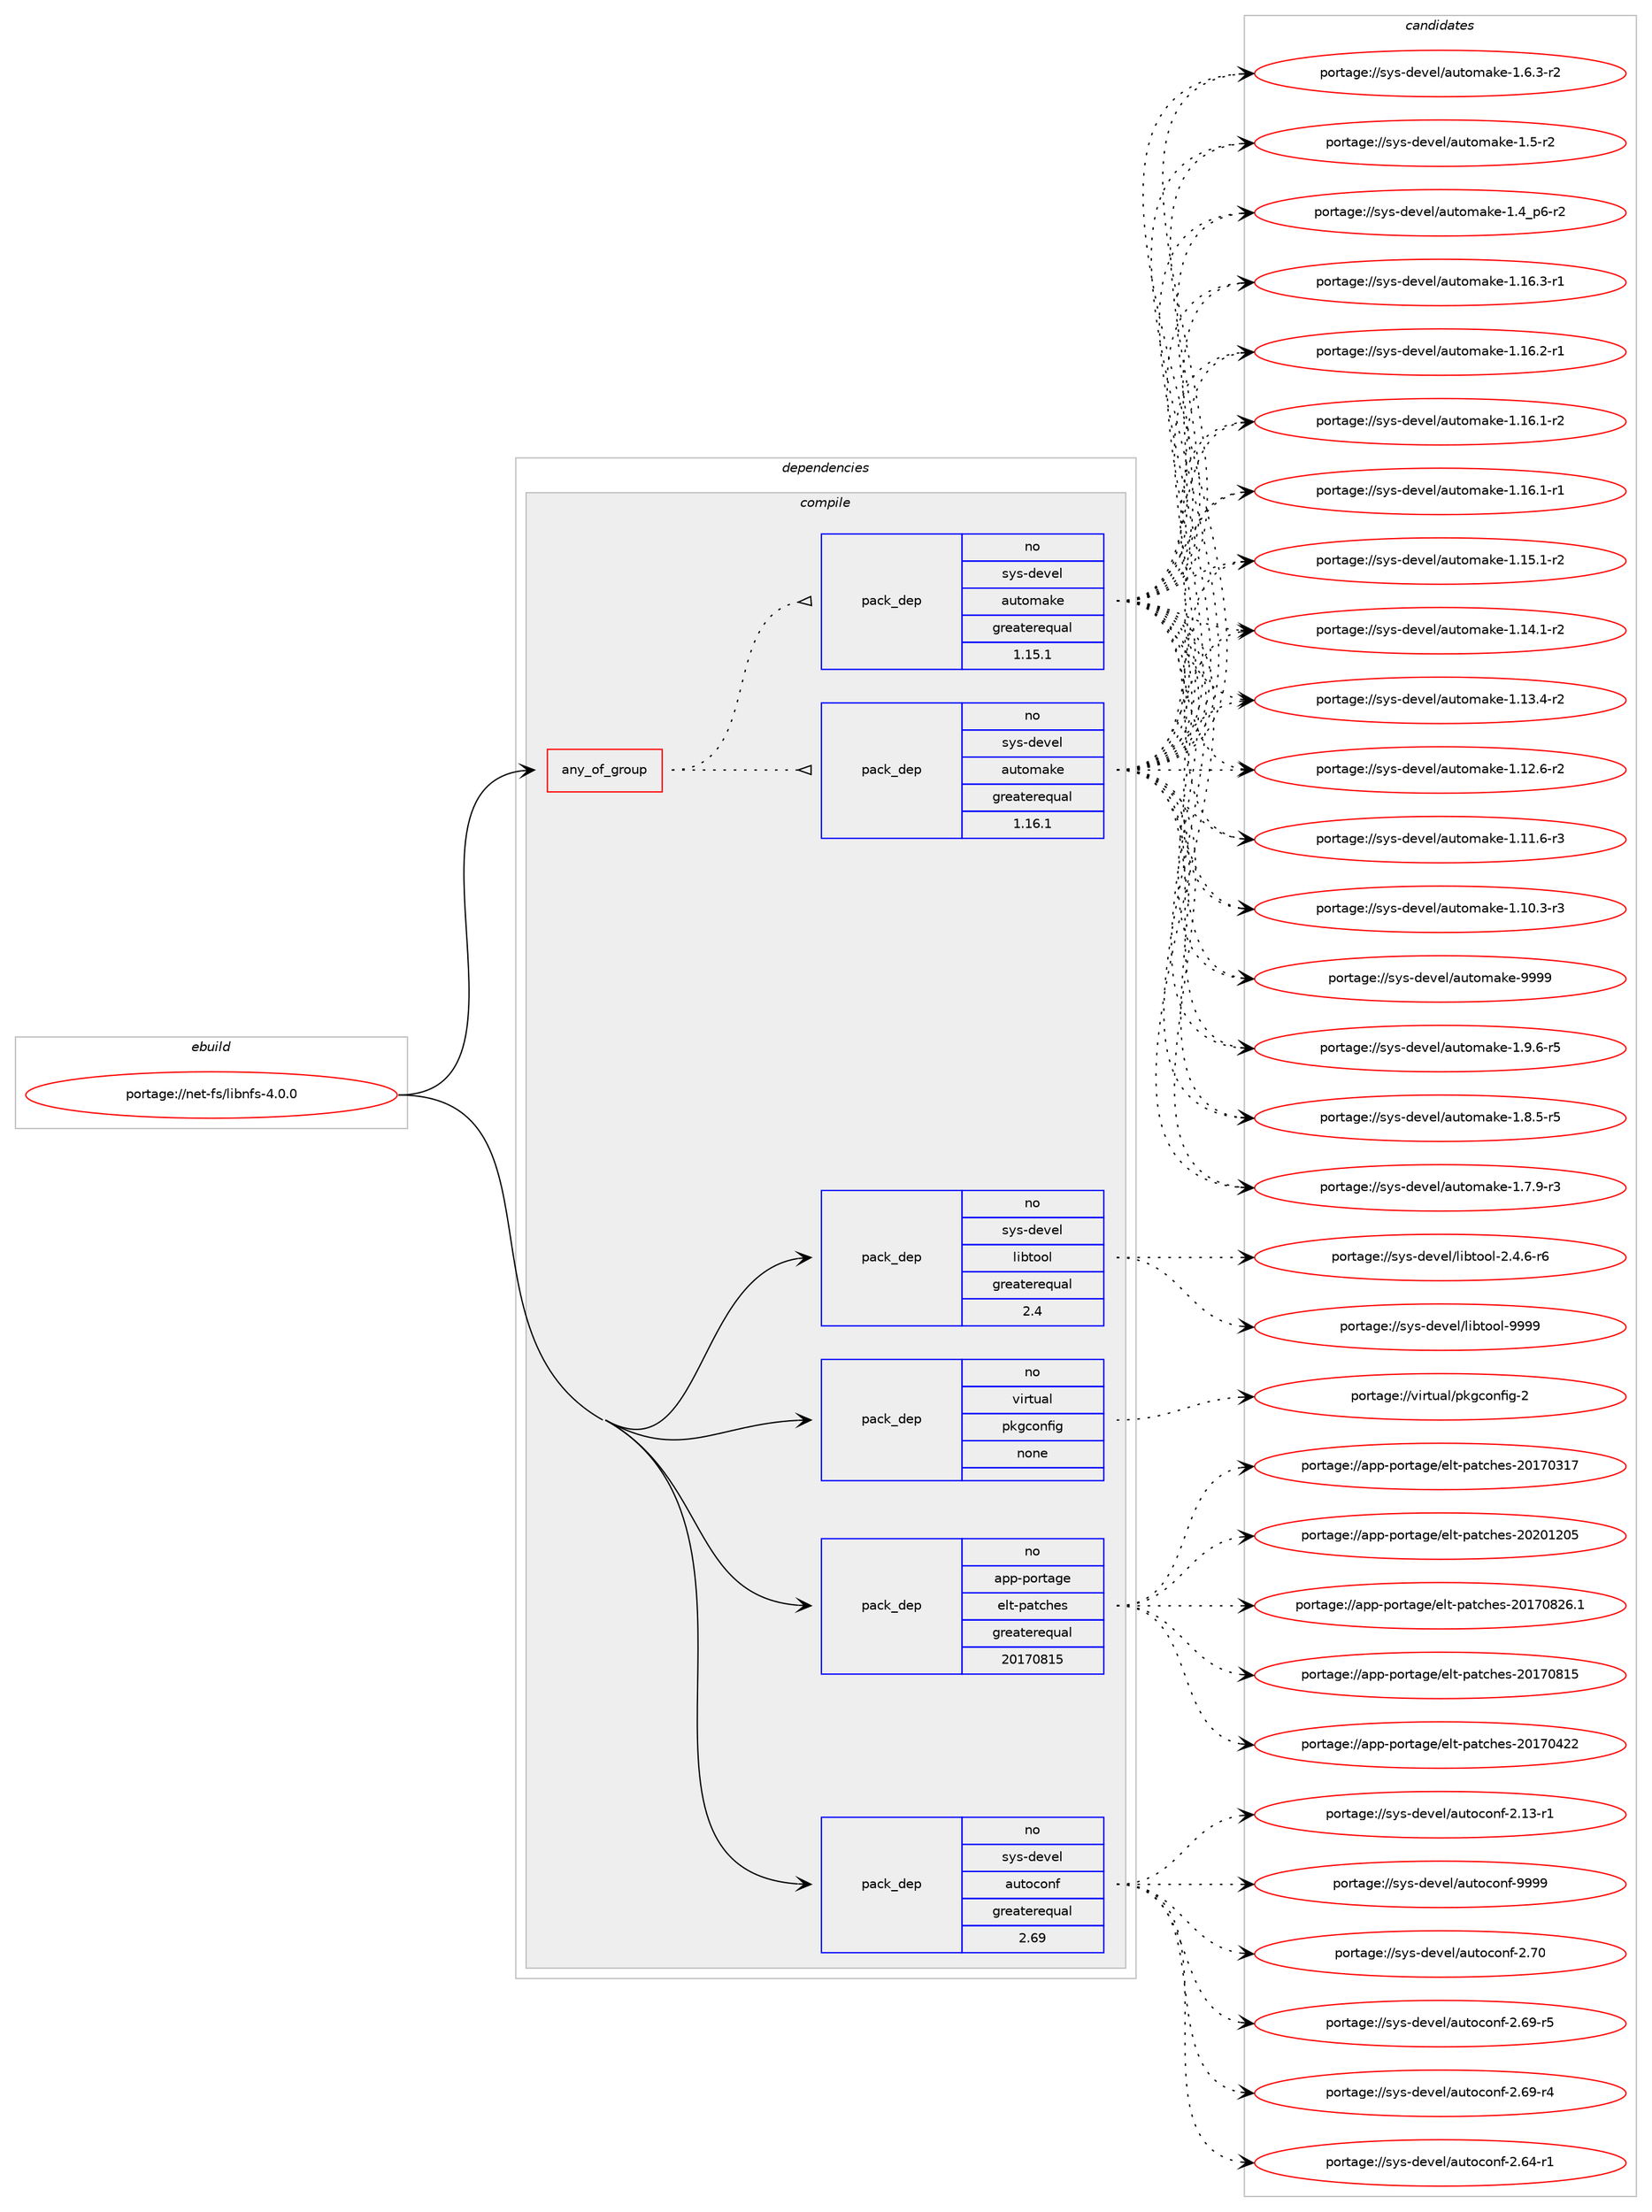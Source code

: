digraph prolog {

# *************
# Graph options
# *************

newrank=true;
concentrate=true;
compound=true;
graph [rankdir=LR,fontname=Helvetica,fontsize=10,ranksep=1.5];#, ranksep=2.5, nodesep=0.2];
edge  [arrowhead=vee];
node  [fontname=Helvetica,fontsize=10];

# **********
# The ebuild
# **********

subgraph cluster_leftcol {
color=gray;
rank=same;
label=<<i>ebuild</i>>;
id [label="portage://net-fs/libnfs-4.0.0", color=red, width=4, href="../net-fs/libnfs-4.0.0.svg"];
}

# ****************
# The dependencies
# ****************

subgraph cluster_midcol {
color=gray;
label=<<i>dependencies</i>>;
subgraph cluster_compile {
fillcolor="#eeeeee";
style=filled;
label=<<i>compile</i>>;
subgraph any43 {
dependency5771 [label=<<TABLE BORDER="0" CELLBORDER="1" CELLSPACING="0" CELLPADDING="4"><TR><TD CELLPADDING="10">any_of_group</TD></TR></TABLE>>, shape=none, color=red];subgraph pack4439 {
dependency5772 [label=<<TABLE BORDER="0" CELLBORDER="1" CELLSPACING="0" CELLPADDING="4" WIDTH="220"><TR><TD ROWSPAN="6" CELLPADDING="30">pack_dep</TD></TR><TR><TD WIDTH="110">no</TD></TR><TR><TD>sys-devel</TD></TR><TR><TD>automake</TD></TR><TR><TD>greaterequal</TD></TR><TR><TD>1.16.1</TD></TR></TABLE>>, shape=none, color=blue];
}
dependency5771:e -> dependency5772:w [weight=20,style="dotted",arrowhead="oinv"];
subgraph pack4440 {
dependency5773 [label=<<TABLE BORDER="0" CELLBORDER="1" CELLSPACING="0" CELLPADDING="4" WIDTH="220"><TR><TD ROWSPAN="6" CELLPADDING="30">pack_dep</TD></TR><TR><TD WIDTH="110">no</TD></TR><TR><TD>sys-devel</TD></TR><TR><TD>automake</TD></TR><TR><TD>greaterequal</TD></TR><TR><TD>1.15.1</TD></TR></TABLE>>, shape=none, color=blue];
}
dependency5771:e -> dependency5773:w [weight=20,style="dotted",arrowhead="oinv"];
}
id:e -> dependency5771:w [weight=20,style="solid",arrowhead="vee"];
subgraph pack4441 {
dependency5774 [label=<<TABLE BORDER="0" CELLBORDER="1" CELLSPACING="0" CELLPADDING="4" WIDTH="220"><TR><TD ROWSPAN="6" CELLPADDING="30">pack_dep</TD></TR><TR><TD WIDTH="110">no</TD></TR><TR><TD>app-portage</TD></TR><TR><TD>elt-patches</TD></TR><TR><TD>greaterequal</TD></TR><TR><TD>20170815</TD></TR></TABLE>>, shape=none, color=blue];
}
id:e -> dependency5774:w [weight=20,style="solid",arrowhead="vee"];
subgraph pack4442 {
dependency5775 [label=<<TABLE BORDER="0" CELLBORDER="1" CELLSPACING="0" CELLPADDING="4" WIDTH="220"><TR><TD ROWSPAN="6" CELLPADDING="30">pack_dep</TD></TR><TR><TD WIDTH="110">no</TD></TR><TR><TD>sys-devel</TD></TR><TR><TD>autoconf</TD></TR><TR><TD>greaterequal</TD></TR><TR><TD>2.69</TD></TR></TABLE>>, shape=none, color=blue];
}
id:e -> dependency5775:w [weight=20,style="solid",arrowhead="vee"];
subgraph pack4443 {
dependency5776 [label=<<TABLE BORDER="0" CELLBORDER="1" CELLSPACING="0" CELLPADDING="4" WIDTH="220"><TR><TD ROWSPAN="6" CELLPADDING="30">pack_dep</TD></TR><TR><TD WIDTH="110">no</TD></TR><TR><TD>sys-devel</TD></TR><TR><TD>libtool</TD></TR><TR><TD>greaterequal</TD></TR><TR><TD>2.4</TD></TR></TABLE>>, shape=none, color=blue];
}
id:e -> dependency5776:w [weight=20,style="solid",arrowhead="vee"];
subgraph pack4444 {
dependency5777 [label=<<TABLE BORDER="0" CELLBORDER="1" CELLSPACING="0" CELLPADDING="4" WIDTH="220"><TR><TD ROWSPAN="6" CELLPADDING="30">pack_dep</TD></TR><TR><TD WIDTH="110">no</TD></TR><TR><TD>virtual</TD></TR><TR><TD>pkgconfig</TD></TR><TR><TD>none</TD></TR><TR><TD></TD></TR></TABLE>>, shape=none, color=blue];
}
id:e -> dependency5777:w [weight=20,style="solid",arrowhead="vee"];
}
subgraph cluster_compileandrun {
fillcolor="#eeeeee";
style=filled;
label=<<i>compile and run</i>>;
}
subgraph cluster_run {
fillcolor="#eeeeee";
style=filled;
label=<<i>run</i>>;
}
}

# **************
# The candidates
# **************

subgraph cluster_choices {
rank=same;
color=gray;
label=<<i>candidates</i>>;

subgraph choice4439 {
color=black;
nodesep=1;
choice115121115451001011181011084797117116111109971071014557575757 [label="portage://sys-devel/automake-9999", color=red, width=4,href="../sys-devel/automake-9999.svg"];
choice115121115451001011181011084797117116111109971071014549465746544511453 [label="portage://sys-devel/automake-1.9.6-r5", color=red, width=4,href="../sys-devel/automake-1.9.6-r5.svg"];
choice115121115451001011181011084797117116111109971071014549465646534511453 [label="portage://sys-devel/automake-1.8.5-r5", color=red, width=4,href="../sys-devel/automake-1.8.5-r5.svg"];
choice115121115451001011181011084797117116111109971071014549465546574511451 [label="portage://sys-devel/automake-1.7.9-r3", color=red, width=4,href="../sys-devel/automake-1.7.9-r3.svg"];
choice115121115451001011181011084797117116111109971071014549465446514511450 [label="portage://sys-devel/automake-1.6.3-r2", color=red, width=4,href="../sys-devel/automake-1.6.3-r2.svg"];
choice11512111545100101118101108479711711611110997107101454946534511450 [label="portage://sys-devel/automake-1.5-r2", color=red, width=4,href="../sys-devel/automake-1.5-r2.svg"];
choice115121115451001011181011084797117116111109971071014549465295112544511450 [label="portage://sys-devel/automake-1.4_p6-r2", color=red, width=4,href="../sys-devel/automake-1.4_p6-r2.svg"];
choice11512111545100101118101108479711711611110997107101454946495446514511449 [label="portage://sys-devel/automake-1.16.3-r1", color=red, width=4,href="../sys-devel/automake-1.16.3-r1.svg"];
choice11512111545100101118101108479711711611110997107101454946495446504511449 [label="portage://sys-devel/automake-1.16.2-r1", color=red, width=4,href="../sys-devel/automake-1.16.2-r1.svg"];
choice11512111545100101118101108479711711611110997107101454946495446494511450 [label="portage://sys-devel/automake-1.16.1-r2", color=red, width=4,href="../sys-devel/automake-1.16.1-r2.svg"];
choice11512111545100101118101108479711711611110997107101454946495446494511449 [label="portage://sys-devel/automake-1.16.1-r1", color=red, width=4,href="../sys-devel/automake-1.16.1-r1.svg"];
choice11512111545100101118101108479711711611110997107101454946495346494511450 [label="portage://sys-devel/automake-1.15.1-r2", color=red, width=4,href="../sys-devel/automake-1.15.1-r2.svg"];
choice11512111545100101118101108479711711611110997107101454946495246494511450 [label="portage://sys-devel/automake-1.14.1-r2", color=red, width=4,href="../sys-devel/automake-1.14.1-r2.svg"];
choice11512111545100101118101108479711711611110997107101454946495146524511450 [label="portage://sys-devel/automake-1.13.4-r2", color=red, width=4,href="../sys-devel/automake-1.13.4-r2.svg"];
choice11512111545100101118101108479711711611110997107101454946495046544511450 [label="portage://sys-devel/automake-1.12.6-r2", color=red, width=4,href="../sys-devel/automake-1.12.6-r2.svg"];
choice11512111545100101118101108479711711611110997107101454946494946544511451 [label="portage://sys-devel/automake-1.11.6-r3", color=red, width=4,href="../sys-devel/automake-1.11.6-r3.svg"];
choice11512111545100101118101108479711711611110997107101454946494846514511451 [label="portage://sys-devel/automake-1.10.3-r3", color=red, width=4,href="../sys-devel/automake-1.10.3-r3.svg"];
dependency5772:e -> choice115121115451001011181011084797117116111109971071014557575757:w [style=dotted,weight="100"];
dependency5772:e -> choice115121115451001011181011084797117116111109971071014549465746544511453:w [style=dotted,weight="100"];
dependency5772:e -> choice115121115451001011181011084797117116111109971071014549465646534511453:w [style=dotted,weight="100"];
dependency5772:e -> choice115121115451001011181011084797117116111109971071014549465546574511451:w [style=dotted,weight="100"];
dependency5772:e -> choice115121115451001011181011084797117116111109971071014549465446514511450:w [style=dotted,weight="100"];
dependency5772:e -> choice11512111545100101118101108479711711611110997107101454946534511450:w [style=dotted,weight="100"];
dependency5772:e -> choice115121115451001011181011084797117116111109971071014549465295112544511450:w [style=dotted,weight="100"];
dependency5772:e -> choice11512111545100101118101108479711711611110997107101454946495446514511449:w [style=dotted,weight="100"];
dependency5772:e -> choice11512111545100101118101108479711711611110997107101454946495446504511449:w [style=dotted,weight="100"];
dependency5772:e -> choice11512111545100101118101108479711711611110997107101454946495446494511450:w [style=dotted,weight="100"];
dependency5772:e -> choice11512111545100101118101108479711711611110997107101454946495446494511449:w [style=dotted,weight="100"];
dependency5772:e -> choice11512111545100101118101108479711711611110997107101454946495346494511450:w [style=dotted,weight="100"];
dependency5772:e -> choice11512111545100101118101108479711711611110997107101454946495246494511450:w [style=dotted,weight="100"];
dependency5772:e -> choice11512111545100101118101108479711711611110997107101454946495146524511450:w [style=dotted,weight="100"];
dependency5772:e -> choice11512111545100101118101108479711711611110997107101454946495046544511450:w [style=dotted,weight="100"];
dependency5772:e -> choice11512111545100101118101108479711711611110997107101454946494946544511451:w [style=dotted,weight="100"];
dependency5772:e -> choice11512111545100101118101108479711711611110997107101454946494846514511451:w [style=dotted,weight="100"];
}
subgraph choice4440 {
color=black;
nodesep=1;
choice115121115451001011181011084797117116111109971071014557575757 [label="portage://sys-devel/automake-9999", color=red, width=4,href="../sys-devel/automake-9999.svg"];
choice115121115451001011181011084797117116111109971071014549465746544511453 [label="portage://sys-devel/automake-1.9.6-r5", color=red, width=4,href="../sys-devel/automake-1.9.6-r5.svg"];
choice115121115451001011181011084797117116111109971071014549465646534511453 [label="portage://sys-devel/automake-1.8.5-r5", color=red, width=4,href="../sys-devel/automake-1.8.5-r5.svg"];
choice115121115451001011181011084797117116111109971071014549465546574511451 [label="portage://sys-devel/automake-1.7.9-r3", color=red, width=4,href="../sys-devel/automake-1.7.9-r3.svg"];
choice115121115451001011181011084797117116111109971071014549465446514511450 [label="portage://sys-devel/automake-1.6.3-r2", color=red, width=4,href="../sys-devel/automake-1.6.3-r2.svg"];
choice11512111545100101118101108479711711611110997107101454946534511450 [label="portage://sys-devel/automake-1.5-r2", color=red, width=4,href="../sys-devel/automake-1.5-r2.svg"];
choice115121115451001011181011084797117116111109971071014549465295112544511450 [label="portage://sys-devel/automake-1.4_p6-r2", color=red, width=4,href="../sys-devel/automake-1.4_p6-r2.svg"];
choice11512111545100101118101108479711711611110997107101454946495446514511449 [label="portage://sys-devel/automake-1.16.3-r1", color=red, width=4,href="../sys-devel/automake-1.16.3-r1.svg"];
choice11512111545100101118101108479711711611110997107101454946495446504511449 [label="portage://sys-devel/automake-1.16.2-r1", color=red, width=4,href="../sys-devel/automake-1.16.2-r1.svg"];
choice11512111545100101118101108479711711611110997107101454946495446494511450 [label="portage://sys-devel/automake-1.16.1-r2", color=red, width=4,href="../sys-devel/automake-1.16.1-r2.svg"];
choice11512111545100101118101108479711711611110997107101454946495446494511449 [label="portage://sys-devel/automake-1.16.1-r1", color=red, width=4,href="../sys-devel/automake-1.16.1-r1.svg"];
choice11512111545100101118101108479711711611110997107101454946495346494511450 [label="portage://sys-devel/automake-1.15.1-r2", color=red, width=4,href="../sys-devel/automake-1.15.1-r2.svg"];
choice11512111545100101118101108479711711611110997107101454946495246494511450 [label="portage://sys-devel/automake-1.14.1-r2", color=red, width=4,href="../sys-devel/automake-1.14.1-r2.svg"];
choice11512111545100101118101108479711711611110997107101454946495146524511450 [label="portage://sys-devel/automake-1.13.4-r2", color=red, width=4,href="../sys-devel/automake-1.13.4-r2.svg"];
choice11512111545100101118101108479711711611110997107101454946495046544511450 [label="portage://sys-devel/automake-1.12.6-r2", color=red, width=4,href="../sys-devel/automake-1.12.6-r2.svg"];
choice11512111545100101118101108479711711611110997107101454946494946544511451 [label="portage://sys-devel/automake-1.11.6-r3", color=red, width=4,href="../sys-devel/automake-1.11.6-r3.svg"];
choice11512111545100101118101108479711711611110997107101454946494846514511451 [label="portage://sys-devel/automake-1.10.3-r3", color=red, width=4,href="../sys-devel/automake-1.10.3-r3.svg"];
dependency5773:e -> choice115121115451001011181011084797117116111109971071014557575757:w [style=dotted,weight="100"];
dependency5773:e -> choice115121115451001011181011084797117116111109971071014549465746544511453:w [style=dotted,weight="100"];
dependency5773:e -> choice115121115451001011181011084797117116111109971071014549465646534511453:w [style=dotted,weight="100"];
dependency5773:e -> choice115121115451001011181011084797117116111109971071014549465546574511451:w [style=dotted,weight="100"];
dependency5773:e -> choice115121115451001011181011084797117116111109971071014549465446514511450:w [style=dotted,weight="100"];
dependency5773:e -> choice11512111545100101118101108479711711611110997107101454946534511450:w [style=dotted,weight="100"];
dependency5773:e -> choice115121115451001011181011084797117116111109971071014549465295112544511450:w [style=dotted,weight="100"];
dependency5773:e -> choice11512111545100101118101108479711711611110997107101454946495446514511449:w [style=dotted,weight="100"];
dependency5773:e -> choice11512111545100101118101108479711711611110997107101454946495446504511449:w [style=dotted,weight="100"];
dependency5773:e -> choice11512111545100101118101108479711711611110997107101454946495446494511450:w [style=dotted,weight="100"];
dependency5773:e -> choice11512111545100101118101108479711711611110997107101454946495446494511449:w [style=dotted,weight="100"];
dependency5773:e -> choice11512111545100101118101108479711711611110997107101454946495346494511450:w [style=dotted,weight="100"];
dependency5773:e -> choice11512111545100101118101108479711711611110997107101454946495246494511450:w [style=dotted,weight="100"];
dependency5773:e -> choice11512111545100101118101108479711711611110997107101454946495146524511450:w [style=dotted,weight="100"];
dependency5773:e -> choice11512111545100101118101108479711711611110997107101454946495046544511450:w [style=dotted,weight="100"];
dependency5773:e -> choice11512111545100101118101108479711711611110997107101454946494946544511451:w [style=dotted,weight="100"];
dependency5773:e -> choice11512111545100101118101108479711711611110997107101454946494846514511451:w [style=dotted,weight="100"];
}
subgraph choice4441 {
color=black;
nodesep=1;
choice97112112451121111141169710310147101108116451129711699104101115455048504849504853 [label="portage://app-portage/elt-patches-20201205", color=red, width=4,href="../app-portage/elt-patches-20201205.svg"];
choice971121124511211111411697103101471011081164511297116991041011154550484955485650544649 [label="portage://app-portage/elt-patches-20170826.1", color=red, width=4,href="../app-portage/elt-patches-20170826.1.svg"];
choice97112112451121111141169710310147101108116451129711699104101115455048495548564953 [label="portage://app-portage/elt-patches-20170815", color=red, width=4,href="../app-portage/elt-patches-20170815.svg"];
choice97112112451121111141169710310147101108116451129711699104101115455048495548525050 [label="portage://app-portage/elt-patches-20170422", color=red, width=4,href="../app-portage/elt-patches-20170422.svg"];
choice97112112451121111141169710310147101108116451129711699104101115455048495548514955 [label="portage://app-portage/elt-patches-20170317", color=red, width=4,href="../app-portage/elt-patches-20170317.svg"];
dependency5774:e -> choice97112112451121111141169710310147101108116451129711699104101115455048504849504853:w [style=dotted,weight="100"];
dependency5774:e -> choice971121124511211111411697103101471011081164511297116991041011154550484955485650544649:w [style=dotted,weight="100"];
dependency5774:e -> choice97112112451121111141169710310147101108116451129711699104101115455048495548564953:w [style=dotted,weight="100"];
dependency5774:e -> choice97112112451121111141169710310147101108116451129711699104101115455048495548525050:w [style=dotted,weight="100"];
dependency5774:e -> choice97112112451121111141169710310147101108116451129711699104101115455048495548514955:w [style=dotted,weight="100"];
}
subgraph choice4442 {
color=black;
nodesep=1;
choice115121115451001011181011084797117116111991111101024557575757 [label="portage://sys-devel/autoconf-9999", color=red, width=4,href="../sys-devel/autoconf-9999.svg"];
choice115121115451001011181011084797117116111991111101024550465548 [label="portage://sys-devel/autoconf-2.70", color=red, width=4,href="../sys-devel/autoconf-2.70.svg"];
choice1151211154510010111810110847971171161119911111010245504654574511453 [label="portage://sys-devel/autoconf-2.69-r5", color=red, width=4,href="../sys-devel/autoconf-2.69-r5.svg"];
choice1151211154510010111810110847971171161119911111010245504654574511452 [label="portage://sys-devel/autoconf-2.69-r4", color=red, width=4,href="../sys-devel/autoconf-2.69-r4.svg"];
choice1151211154510010111810110847971171161119911111010245504654524511449 [label="portage://sys-devel/autoconf-2.64-r1", color=red, width=4,href="../sys-devel/autoconf-2.64-r1.svg"];
choice1151211154510010111810110847971171161119911111010245504649514511449 [label="portage://sys-devel/autoconf-2.13-r1", color=red, width=4,href="../sys-devel/autoconf-2.13-r1.svg"];
dependency5775:e -> choice115121115451001011181011084797117116111991111101024557575757:w [style=dotted,weight="100"];
dependency5775:e -> choice115121115451001011181011084797117116111991111101024550465548:w [style=dotted,weight="100"];
dependency5775:e -> choice1151211154510010111810110847971171161119911111010245504654574511453:w [style=dotted,weight="100"];
dependency5775:e -> choice1151211154510010111810110847971171161119911111010245504654574511452:w [style=dotted,weight="100"];
dependency5775:e -> choice1151211154510010111810110847971171161119911111010245504654524511449:w [style=dotted,weight="100"];
dependency5775:e -> choice1151211154510010111810110847971171161119911111010245504649514511449:w [style=dotted,weight="100"];
}
subgraph choice4443 {
color=black;
nodesep=1;
choice1151211154510010111810110847108105981161111111084557575757 [label="portage://sys-devel/libtool-9999", color=red, width=4,href="../sys-devel/libtool-9999.svg"];
choice1151211154510010111810110847108105981161111111084550465246544511454 [label="portage://sys-devel/libtool-2.4.6-r6", color=red, width=4,href="../sys-devel/libtool-2.4.6-r6.svg"];
dependency5776:e -> choice1151211154510010111810110847108105981161111111084557575757:w [style=dotted,weight="100"];
dependency5776:e -> choice1151211154510010111810110847108105981161111111084550465246544511454:w [style=dotted,weight="100"];
}
subgraph choice4444 {
color=black;
nodesep=1;
choice1181051141161179710847112107103991111101021051034550 [label="portage://virtual/pkgconfig-2", color=red, width=4,href="../virtual/pkgconfig-2.svg"];
dependency5777:e -> choice1181051141161179710847112107103991111101021051034550:w [style=dotted,weight="100"];
}
}

}
